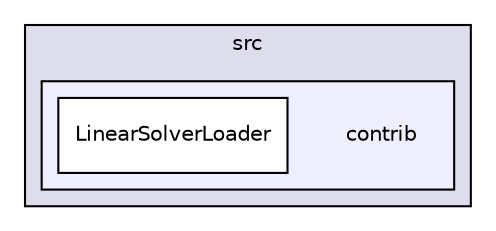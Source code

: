 digraph "data/Ipopt-3.12.8/Ipopt/src/contrib" {
  compound=true
  node [ fontsize="10", fontname="Helvetica"];
  edge [ labelfontsize="10", labelfontname="Helvetica"];
  subgraph clusterdir_c4a3d6b1c51131dff4e5467232098667 {
    graph [ bgcolor="#ddddee", pencolor="black", label="src" fontname="Helvetica", fontsize="10", URL="dir_c4a3d6b1c51131dff4e5467232098667.html"]
  subgraph clusterdir_ac4d678892a7710961391cea684cbfd6 {
    graph [ bgcolor="#eeeeff", pencolor="black", label="" URL="dir_ac4d678892a7710961391cea684cbfd6.html"];
    dir_ac4d678892a7710961391cea684cbfd6 [shape=plaintext label="contrib"];
    dir_b16532ebad8ba1bbc144e489196405aa [shape=box label="LinearSolverLoader" color="black" fillcolor="white" style="filled" URL="dir_b16532ebad8ba1bbc144e489196405aa.html"];
  }
  }
}
